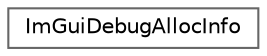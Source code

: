 digraph "Gráfico de jerarquía de clases"
{
 // LATEX_PDF_SIZE
  bgcolor="transparent";
  edge [fontname=Helvetica,fontsize=10,labelfontname=Helvetica,labelfontsize=10];
  node [fontname=Helvetica,fontsize=10,shape=box,height=0.2,width=0.4];
  rankdir="LR";
  Node0 [id="Node000000",label="ImGuiDebugAllocInfo",height=0.2,width=0.4,color="grey40", fillcolor="white", style="filled",URL="$struct_im_gui_debug_alloc_info.html",tooltip=" "];
}
